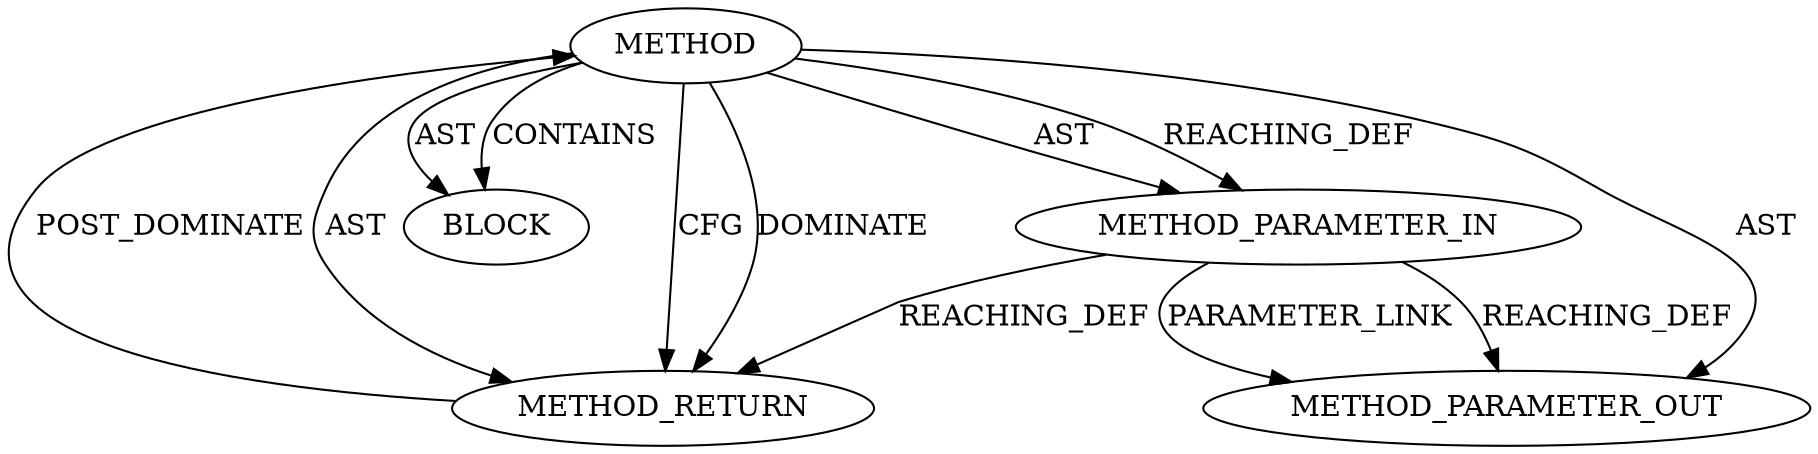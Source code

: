 digraph {
  20168 [label=BLOCK ORDER=1 ARGUMENT_INDEX=1 CODE="<empty>" TYPE_FULL_NAME="ANY"]
  22077 [label=METHOD_PARAMETER_OUT ORDER=1 CODE="p1" IS_VARIADIC=false TYPE_FULL_NAME="ANY" EVALUATION_STRATEGY="BY_VALUE" INDEX=1 NAME="p1"]
  20167 [label=METHOD_PARAMETER_IN ORDER=1 CODE="p1" IS_VARIADIC=false TYPE_FULL_NAME="ANY" EVALUATION_STRATEGY="BY_VALUE" INDEX=1 NAME="p1"]
  20169 [label=METHOD_RETURN ORDER=2 CODE="RET" TYPE_FULL_NAME="ANY" EVALUATION_STRATEGY="BY_VALUE"]
  20166 [label=METHOD AST_PARENT_TYPE="NAMESPACE_BLOCK" AST_PARENT_FULL_NAME="<global>" ORDER=0 CODE="<empty>" FULL_NAME="ip_hdr" IS_EXTERNAL=true FILENAME="<empty>" SIGNATURE="" NAME="ip_hdr"]
  20167 -> 22077 [label=REACHING_DEF VARIABLE="p1"]
  20166 -> 20168 [label=CONTAINS ]
  20166 -> 20169 [label=AST ]
  20166 -> 20169 [label=CFG ]
  20166 -> 20167 [label=AST ]
  20166 -> 22077 [label=AST ]
  20166 -> 20167 [label=REACHING_DEF VARIABLE=""]
  20167 -> 22077 [label=PARAMETER_LINK ]
  20166 -> 20169 [label=DOMINATE ]
  20166 -> 20168 [label=AST ]
  20167 -> 20169 [label=REACHING_DEF VARIABLE="p1"]
  20169 -> 20166 [label=POST_DOMINATE ]
}
